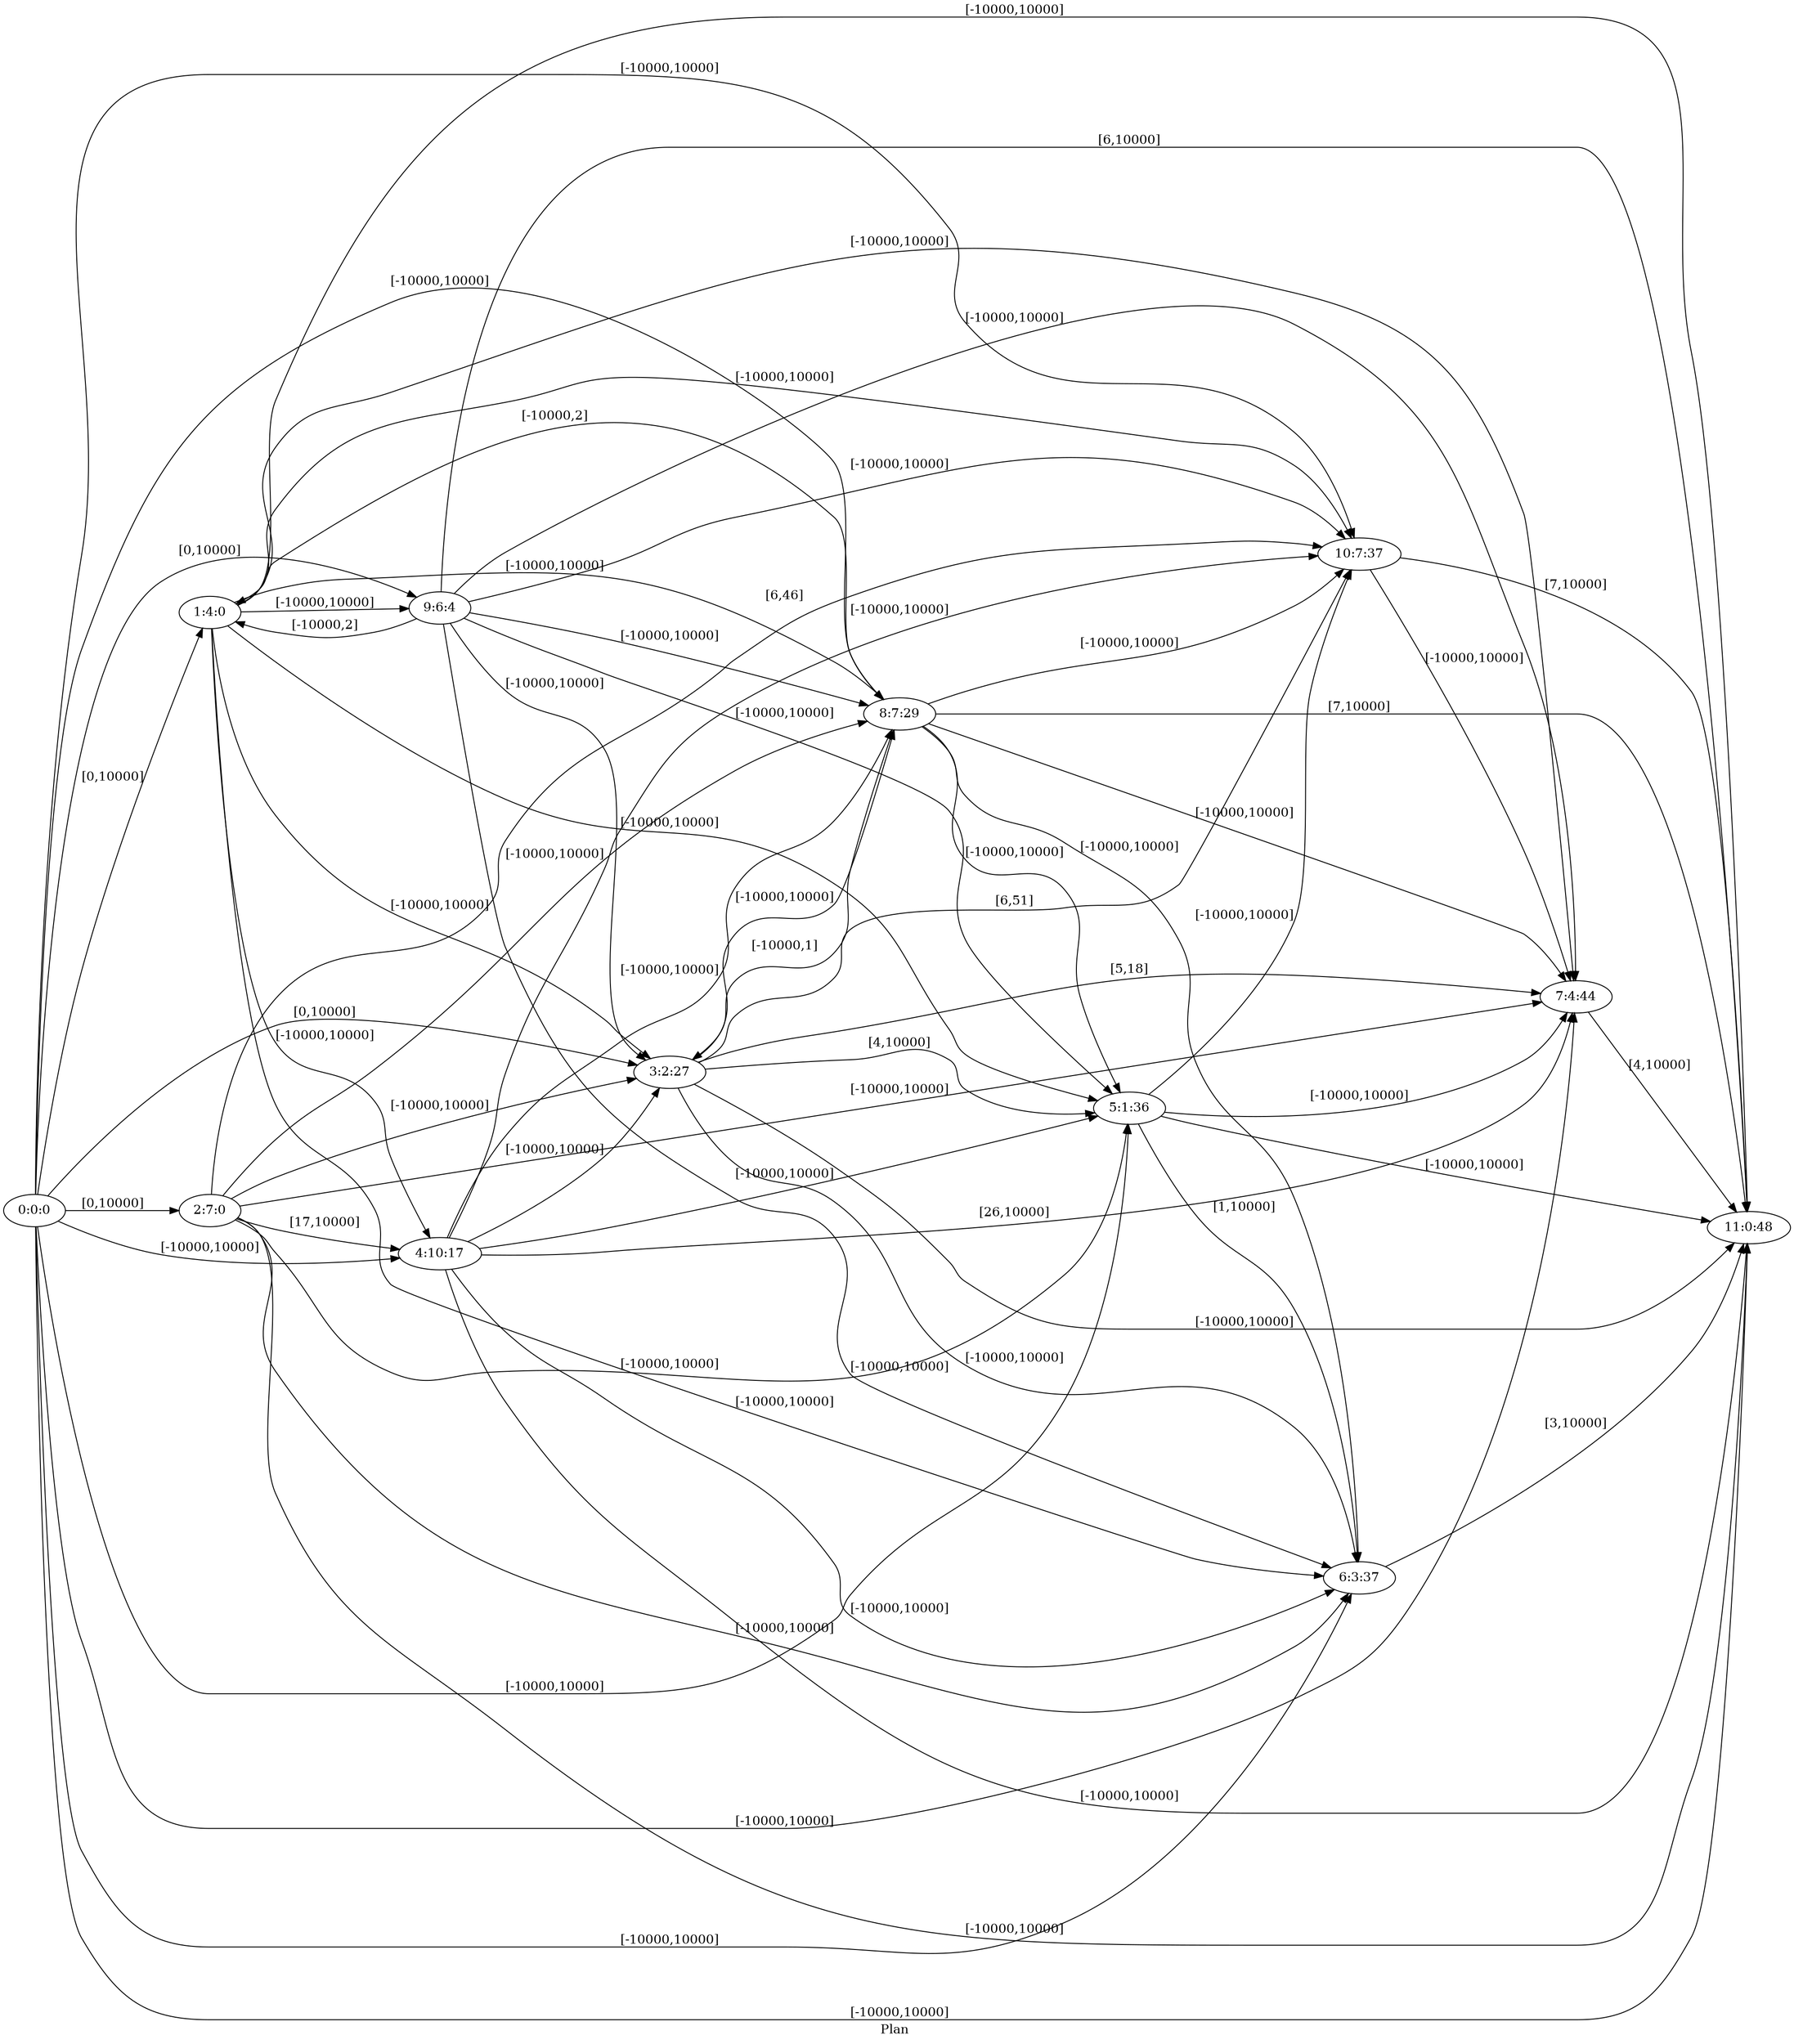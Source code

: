 digraph G {
 rankdir = LR;
 nodesep = .45; 
 size = 30;
label="Plan ";
 fldt = 0.510701;
"0:0:0"->"1:4:0"[ label = "[0,10000]"];
"0:0:0"->"2:7:0"[ label = "[0,10000]"];
"0:0:0"->"3:2:27"[ label = "[0,10000]"];
"0:0:0"->"4:10:17"[ label = "[-10000,10000]"];
"0:0:0"->"5:1:36"[ label = "[-10000,10000]"];
"0:0:0"->"6:3:37"[ label = "[-10000,10000]"];
"0:0:0"->"7:4:44"[ label = "[-10000,10000]"];
"0:0:0"->"8:7:29"[ label = "[-10000,10000]"];
"0:0:0"->"9:6:4"[ label = "[0,10000]"];
"0:0:0"->"10:7:37"[ label = "[-10000,10000]"];
"0:0:0"->"11:0:48"[ label = "[-10000,10000]"];
"1:4:0"->"3:2:27"[ label = "[-10000,10000]"];
"1:4:0"->"4:10:17"[ label = "[-10000,10000]"];
"1:4:0"->"5:1:36"[ label = "[-10000,10000]"];
"1:4:0"->"6:3:37"[ label = "[-10000,10000]"];
"1:4:0"->"7:4:44"[ label = "[-10000,10000]"];
"1:4:0"->"8:7:29"[ label = "[-10000,10000]"];
"1:4:0"->"9:6:4"[ label = "[-10000,10000]"];
"1:4:0"->"10:7:37"[ label = "[-10000,10000]"];
"1:4:0"->"11:0:48"[ label = "[-10000,10000]"];
"2:7:0"->"3:2:27"[ label = "[-10000,10000]"];
"2:7:0"->"4:10:17"[ label = "[17,10000]"];
"2:7:0"->"5:1:36"[ label = "[-10000,10000]"];
"2:7:0"->"6:3:37"[ label = "[-10000,10000]"];
"2:7:0"->"7:4:44"[ label = "[-10000,10000]"];
"2:7:0"->"8:7:29"[ label = "[-10000,10000]"];
"2:7:0"->"10:7:37"[ label = "[6,46]"];
"2:7:0"->"11:0:48"[ label = "[-10000,10000]"];
"3:2:27"->"5:1:36"[ label = "[4,10000]"];
"3:2:27"->"6:3:37"[ label = "[-10000,10000]"];
"3:2:27"->"7:4:44"[ label = "[5,18]"];
"3:2:27"->"8:7:29"[ label = "[-10000,10000]"];
"3:2:27"->"10:7:37"[ label = "[6,51]"];
"3:2:27"->"11:0:48"[ label = "[-10000,10000]"];
"4:10:17"->"3:2:27"[ label = "[-10000,10000]"];
"4:10:17"->"5:1:36"[ label = "[-10000,10000]"];
"4:10:17"->"6:3:37"[ label = "[-10000,10000]"];
"4:10:17"->"7:4:44"[ label = "[26,10000]"];
"4:10:17"->"8:7:29"[ label = "[-10000,10000]"];
"4:10:17"->"10:7:37"[ label = "[-10000,10000]"];
"4:10:17"->"11:0:48"[ label = "[-10000,10000]"];
"5:1:36"->"6:3:37"[ label = "[1,10000]"];
"5:1:36"->"7:4:44"[ label = "[-10000,10000]"];
"5:1:36"->"10:7:37"[ label = "[-10000,10000]"];
"5:1:36"->"11:0:48"[ label = "[-10000,10000]"];
"6:3:37"->"11:0:48"[ label = "[3,10000]"];
"7:4:44"->"11:0:48"[ label = "[4,10000]"];
"8:7:29"->"1:4:0"[ label = "[-10000,2]"];
"8:7:29"->"3:2:27"[ label = "[-10000,1]"];
"8:7:29"->"5:1:36"[ label = "[-10000,10000]"];
"8:7:29"->"6:3:37"[ label = "[-10000,10000]"];
"8:7:29"->"7:4:44"[ label = "[-10000,10000]"];
"8:7:29"->"10:7:37"[ label = "[-10000,10000]"];
"8:7:29"->"11:0:48"[ label = "[7,10000]"];
"9:6:4"->"1:4:0"[ label = "[-10000,2]"];
"9:6:4"->"3:2:27"[ label = "[-10000,10000]"];
"9:6:4"->"5:1:36"[ label = "[-10000,10000]"];
"9:6:4"->"6:3:37"[ label = "[-10000,10000]"];
"9:6:4"->"7:4:44"[ label = "[-10000,10000]"];
"9:6:4"->"8:7:29"[ label = "[-10000,10000]"];
"9:6:4"->"10:7:37"[ label = "[-10000,10000]"];
"9:6:4"->"11:0:48"[ label = "[6,10000]"];
"10:7:37"->"7:4:44"[ label = "[-10000,10000]"];
"10:7:37"->"11:0:48"[ label = "[7,10000]"];
}
